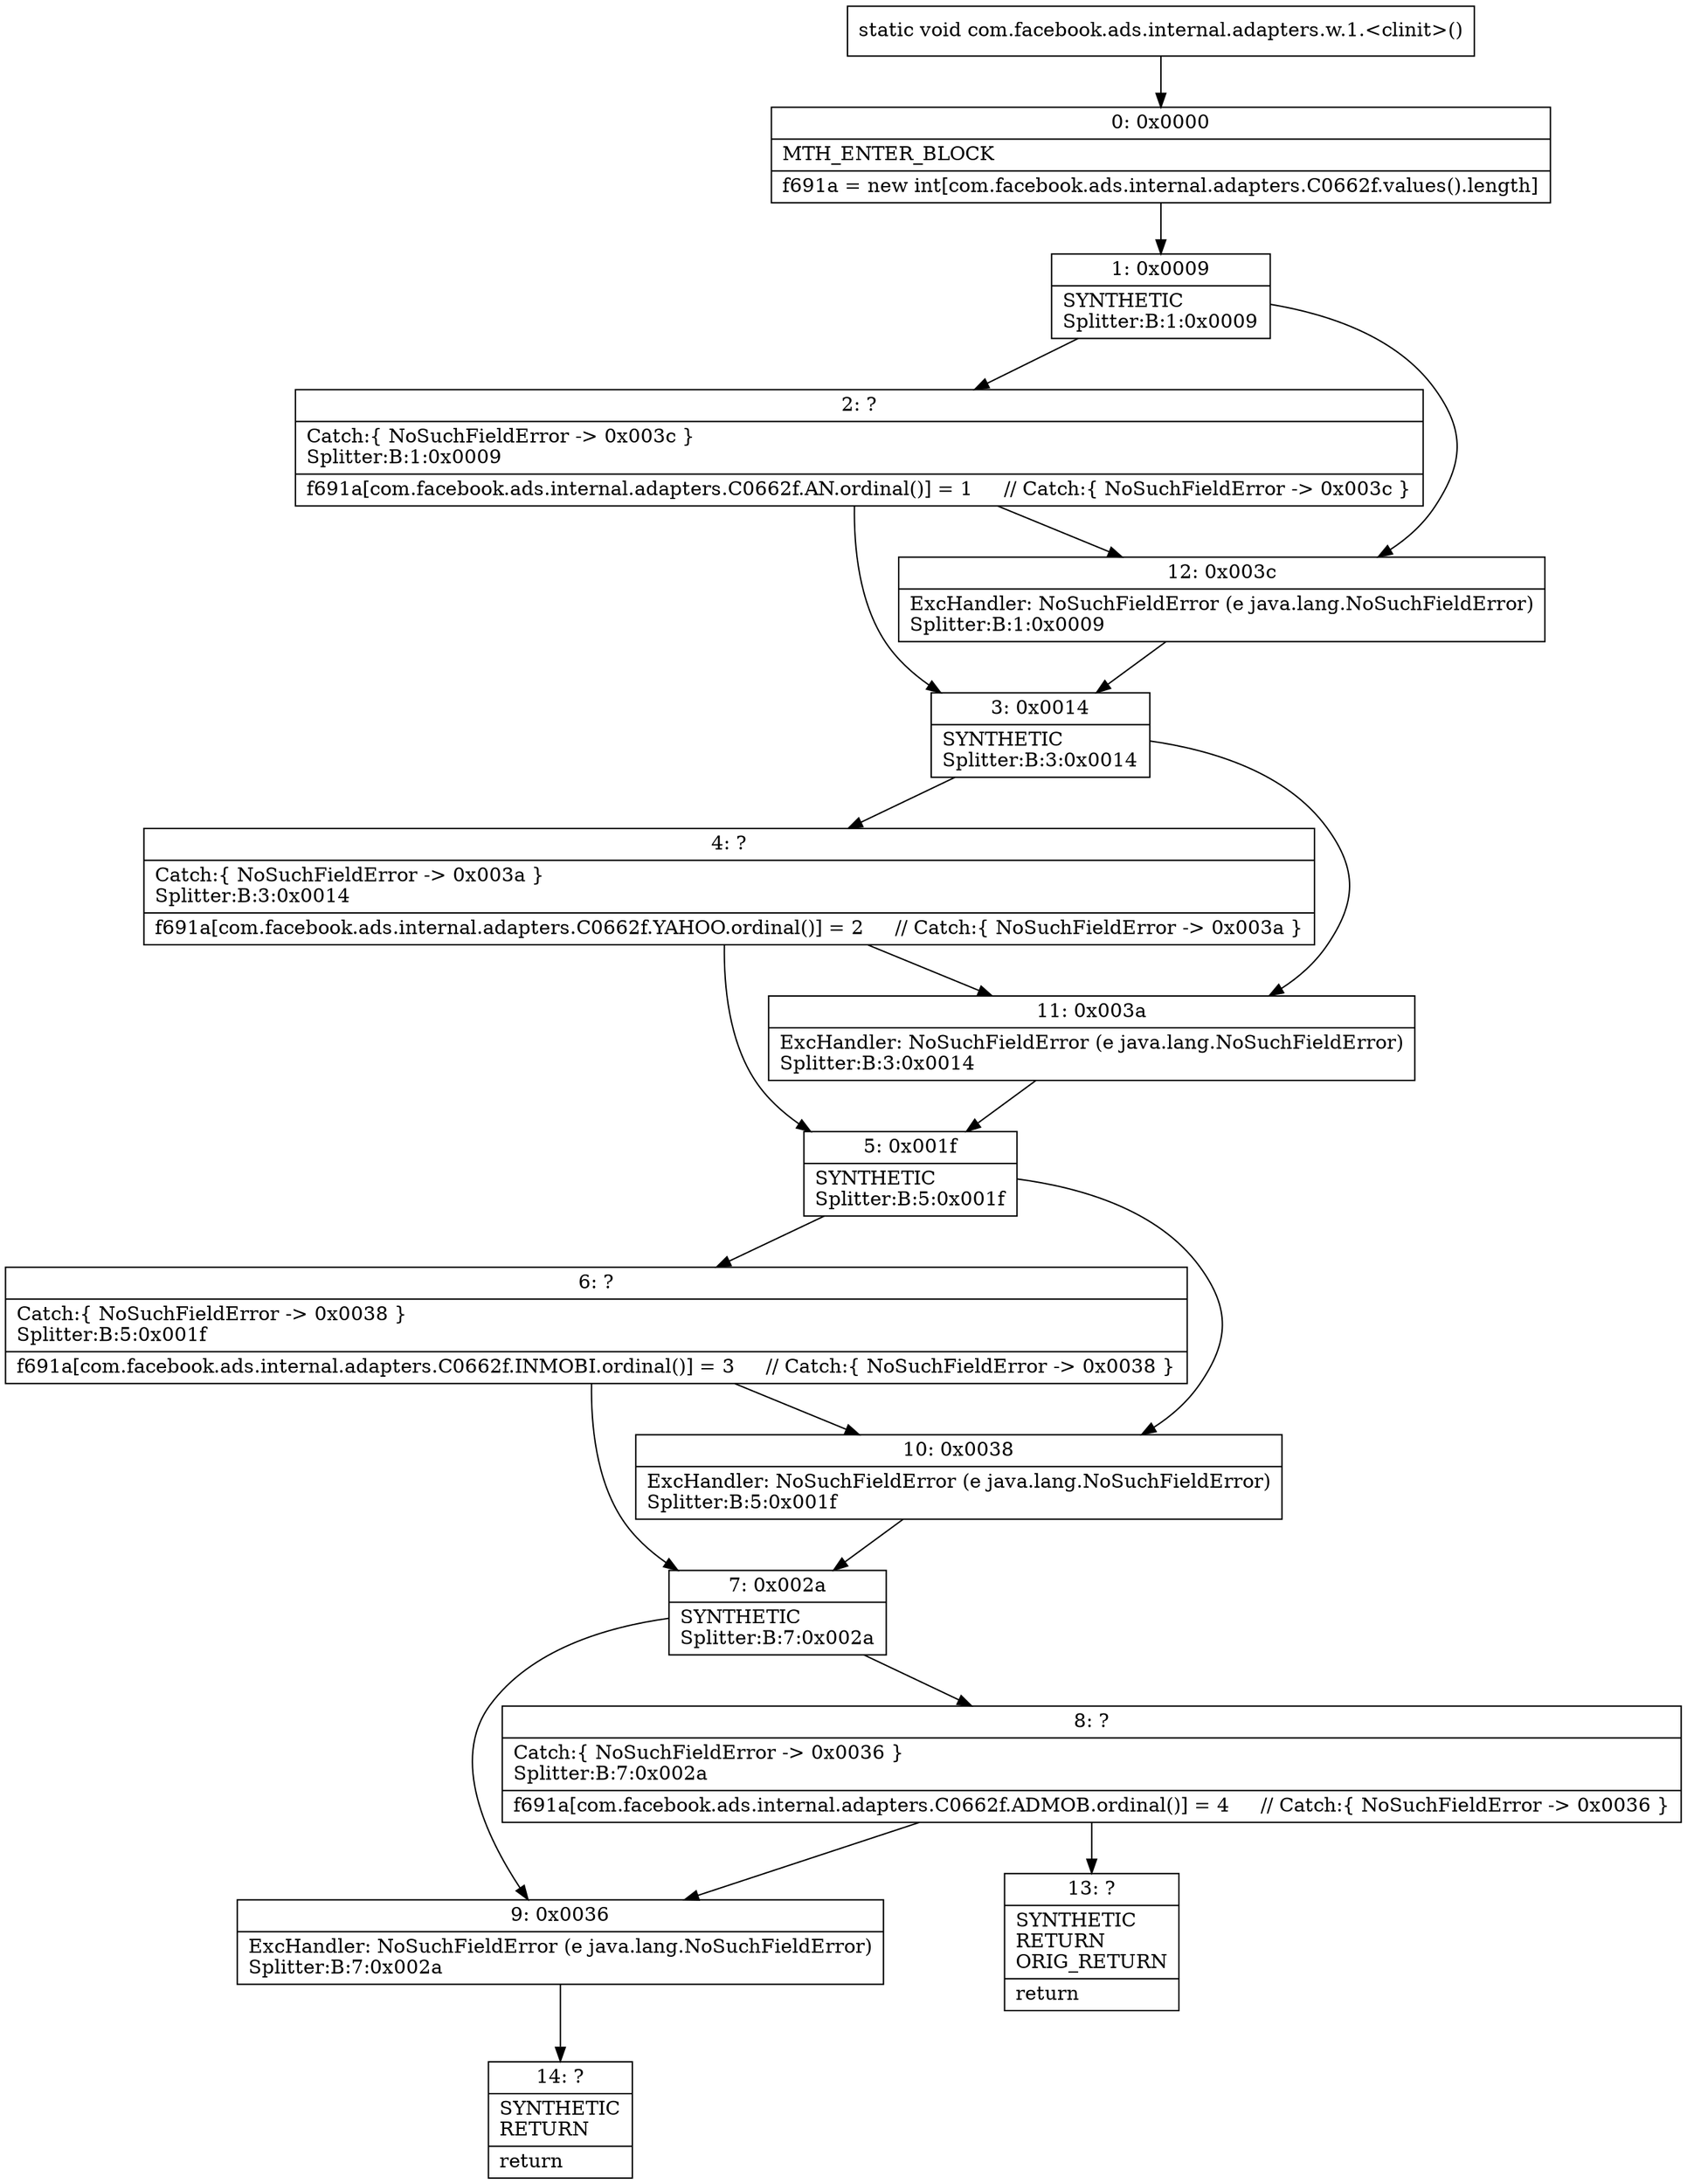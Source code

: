 digraph "CFG forcom.facebook.ads.internal.adapters.w.1.\<clinit\>()V" {
Node_0 [shape=record,label="{0\:\ 0x0000|MTH_ENTER_BLOCK\l|f691a = new int[com.facebook.ads.internal.adapters.C0662f.values().length]\l}"];
Node_1 [shape=record,label="{1\:\ 0x0009|SYNTHETIC\lSplitter:B:1:0x0009\l}"];
Node_2 [shape=record,label="{2\:\ ?|Catch:\{ NoSuchFieldError \-\> 0x003c \}\lSplitter:B:1:0x0009\l|f691a[com.facebook.ads.internal.adapters.C0662f.AN.ordinal()] = 1     \/\/ Catch:\{ NoSuchFieldError \-\> 0x003c \}\l}"];
Node_3 [shape=record,label="{3\:\ 0x0014|SYNTHETIC\lSplitter:B:3:0x0014\l}"];
Node_4 [shape=record,label="{4\:\ ?|Catch:\{ NoSuchFieldError \-\> 0x003a \}\lSplitter:B:3:0x0014\l|f691a[com.facebook.ads.internal.adapters.C0662f.YAHOO.ordinal()] = 2     \/\/ Catch:\{ NoSuchFieldError \-\> 0x003a \}\l}"];
Node_5 [shape=record,label="{5\:\ 0x001f|SYNTHETIC\lSplitter:B:5:0x001f\l}"];
Node_6 [shape=record,label="{6\:\ ?|Catch:\{ NoSuchFieldError \-\> 0x0038 \}\lSplitter:B:5:0x001f\l|f691a[com.facebook.ads.internal.adapters.C0662f.INMOBI.ordinal()] = 3     \/\/ Catch:\{ NoSuchFieldError \-\> 0x0038 \}\l}"];
Node_7 [shape=record,label="{7\:\ 0x002a|SYNTHETIC\lSplitter:B:7:0x002a\l}"];
Node_8 [shape=record,label="{8\:\ ?|Catch:\{ NoSuchFieldError \-\> 0x0036 \}\lSplitter:B:7:0x002a\l|f691a[com.facebook.ads.internal.adapters.C0662f.ADMOB.ordinal()] = 4     \/\/ Catch:\{ NoSuchFieldError \-\> 0x0036 \}\l}"];
Node_9 [shape=record,label="{9\:\ 0x0036|ExcHandler: NoSuchFieldError (e java.lang.NoSuchFieldError)\lSplitter:B:7:0x002a\l}"];
Node_10 [shape=record,label="{10\:\ 0x0038|ExcHandler: NoSuchFieldError (e java.lang.NoSuchFieldError)\lSplitter:B:5:0x001f\l}"];
Node_11 [shape=record,label="{11\:\ 0x003a|ExcHandler: NoSuchFieldError (e java.lang.NoSuchFieldError)\lSplitter:B:3:0x0014\l}"];
Node_12 [shape=record,label="{12\:\ 0x003c|ExcHandler: NoSuchFieldError (e java.lang.NoSuchFieldError)\lSplitter:B:1:0x0009\l}"];
Node_13 [shape=record,label="{13\:\ ?|SYNTHETIC\lRETURN\lORIG_RETURN\l|return\l}"];
Node_14 [shape=record,label="{14\:\ ?|SYNTHETIC\lRETURN\l|return\l}"];
MethodNode[shape=record,label="{static void com.facebook.ads.internal.adapters.w.1.\<clinit\>() }"];
MethodNode -> Node_0;
Node_0 -> Node_1;
Node_1 -> Node_2;
Node_1 -> Node_12;
Node_2 -> Node_3;
Node_2 -> Node_12;
Node_3 -> Node_4;
Node_3 -> Node_11;
Node_4 -> Node_5;
Node_4 -> Node_11;
Node_5 -> Node_6;
Node_5 -> Node_10;
Node_6 -> Node_7;
Node_6 -> Node_10;
Node_7 -> Node_8;
Node_7 -> Node_9;
Node_8 -> Node_9;
Node_8 -> Node_13;
Node_9 -> Node_14;
Node_10 -> Node_7;
Node_11 -> Node_5;
Node_12 -> Node_3;
}

